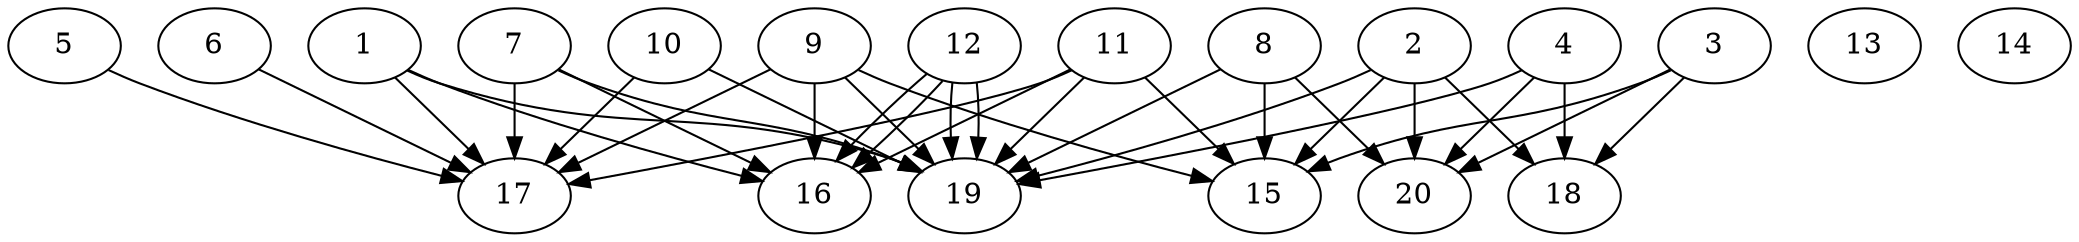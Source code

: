 // DAG automatically generated by daggen at Wed Jul 24 21:20:53 2019
// ./daggen --dot -n 20 --ccr 0.5 --fat 0.8 --regular 0.5 --density 0.7 --mindata 5242880 --maxdata 52428800 
digraph G {
  1 [size="43671552", alpha="0.06", expect_size="21835776"] 
  1 -> 16 [size ="21835776"]
  1 -> 17 [size ="21835776"]
  1 -> 19 [size ="21835776"]
  2 [size="92542976", alpha="0.12", expect_size="46271488"] 
  2 -> 15 [size ="46271488"]
  2 -> 18 [size ="46271488"]
  2 -> 19 [size ="46271488"]
  2 -> 20 [size ="46271488"]
  3 [size="16709632", alpha="0.15", expect_size="8354816"] 
  3 -> 15 [size ="8354816"]
  3 -> 18 [size ="8354816"]
  3 -> 20 [size ="8354816"]
  4 [size="71028736", alpha="0.14", expect_size="35514368"] 
  4 -> 18 [size ="35514368"]
  4 -> 19 [size ="35514368"]
  4 -> 20 [size ="35514368"]
  5 [size="72704000", alpha="0.20", expect_size="36352000"] 
  5 -> 17 [size ="36352000"]
  6 [size="83193856", alpha="0.01", expect_size="41596928"] 
  6 -> 17 [size ="41596928"]
  7 [size="98359296", alpha="0.12", expect_size="49179648"] 
  7 -> 16 [size ="49179648"]
  7 -> 17 [size ="49179648"]
  7 -> 19 [size ="49179648"]
  8 [size="44648448", alpha="0.10", expect_size="22324224"] 
  8 -> 15 [size ="22324224"]
  8 -> 19 [size ="22324224"]
  8 -> 20 [size ="22324224"]
  9 [size="40171520", alpha="0.11", expect_size="20085760"] 
  9 -> 15 [size ="20085760"]
  9 -> 16 [size ="20085760"]
  9 -> 17 [size ="20085760"]
  9 -> 19 [size ="20085760"]
  10 [size="80375808", alpha="0.10", expect_size="40187904"] 
  10 -> 17 [size ="40187904"]
  10 -> 19 [size ="40187904"]
  11 [size="33648640", alpha="0.16", expect_size="16824320"] 
  11 -> 15 [size ="16824320"]
  11 -> 16 [size ="16824320"]
  11 -> 17 [size ="16824320"]
  11 -> 19 [size ="16824320"]
  12 [size="62715904", alpha="0.10", expect_size="31357952"] 
  12 -> 16 [size ="31357952"]
  12 -> 16 [size ="31357952"]
  12 -> 19 [size ="31357952"]
  12 -> 19 [size ="31357952"]
  13 [size="23390208", alpha="0.03", expect_size="11695104"] 
  14 [size="95221760", alpha="0.13", expect_size="47610880"] 
  15 [size="65843200", alpha="0.05", expect_size="32921600"] 
  16 [size="65738752", alpha="0.16", expect_size="32869376"] 
  17 [size="70246400", alpha="0.19", expect_size="35123200"] 
  18 [size="31668224", alpha="0.06", expect_size="15834112"] 
  19 [size="76617728", alpha="0.13", expect_size="38308864"] 
  20 [size="33476608", alpha="0.02", expect_size="16738304"] 
}

